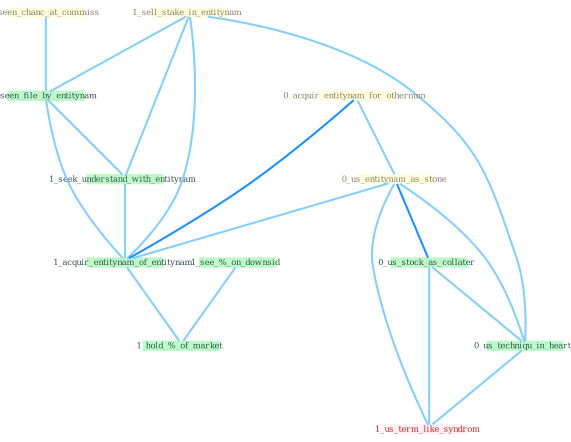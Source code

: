 Graph G{ 
    node
    [shape=polygon,style=filled,width=.5,height=.06,color="#BDFCC9",fixedsize=true,fontsize=4,
    fontcolor="#2f4f4f"];
    {node
    [color="#ffffe0", fontcolor="#8b7d6b"] "1_sell_stake_in_entitynam " "1_seen_chanc_at_commiss " "0_acquir_entitynam_for_othernum " "0_us_entitynam_as_stone "}
{node [color="#fff0f5", fontcolor="#b22222"] "1_us_term_like_syndrom "}
edge [color="#B0E2FF"];

	"1_sell_stake_in_entitynam " -- "1_seen_file_by_entitynam " [w="1", color="#87cefa" ];
	"1_sell_stake_in_entitynam " -- "1_seek_understand_with_entitynam " [w="1", color="#87cefa" ];
	"1_sell_stake_in_entitynam " -- "1_acquir_entitynam_of_entitynam " [w="1", color="#87cefa" ];
	"1_sell_stake_in_entitynam " -- "0_us_techniqu_in_heart " [w="1", color="#87cefa" ];
	"1_seen_chanc_at_commiss " -- "1_seen_file_by_entitynam " [w="1", color="#87cefa" ];
	"0_acquir_entitynam_for_othernum " -- "0_us_entitynam_as_stone " [w="1", color="#87cefa" ];
	"0_acquir_entitynam_for_othernum " -- "1_acquir_entitynam_of_entitynam " [w="2", color="#1e90ff" , len=0.8];
	"0_us_entitynam_as_stone " -- "0_us_stock_as_collater " [w="2", color="#1e90ff" , len=0.8];
	"0_us_entitynam_as_stone " -- "1_acquir_entitynam_of_entitynam " [w="1", color="#87cefa" ];
	"0_us_entitynam_as_stone " -- "0_us_techniqu_in_heart " [w="1", color="#87cefa" ];
	"0_us_entitynam_as_stone " -- "1_us_term_like_syndrom " [w="1", color="#87cefa" ];
	"1_seen_file_by_entitynam " -- "1_seek_understand_with_entitynam " [w="1", color="#87cefa" ];
	"1_seen_file_by_entitynam " -- "1_acquir_entitynam_of_entitynam " [w="1", color="#87cefa" ];
	"0_us_stock_as_collater " -- "0_us_techniqu_in_heart " [w="1", color="#87cefa" ];
	"0_us_stock_as_collater " -- "1_us_term_like_syndrom " [w="1", color="#87cefa" ];
	"1_seek_understand_with_entitynam " -- "1_acquir_entitynam_of_entitynam " [w="1", color="#87cefa" ];
	"1_acquir_entitynam_of_entitynam " -- "1_hold_%_of_market " [w="1", color="#87cefa" ];
	"0_us_techniqu_in_heart " -- "1_us_term_like_syndrom " [w="1", color="#87cefa" ];
	"1_see_%_on_downsid " -- "1_hold_%_of_market " [w="1", color="#87cefa" ];
}